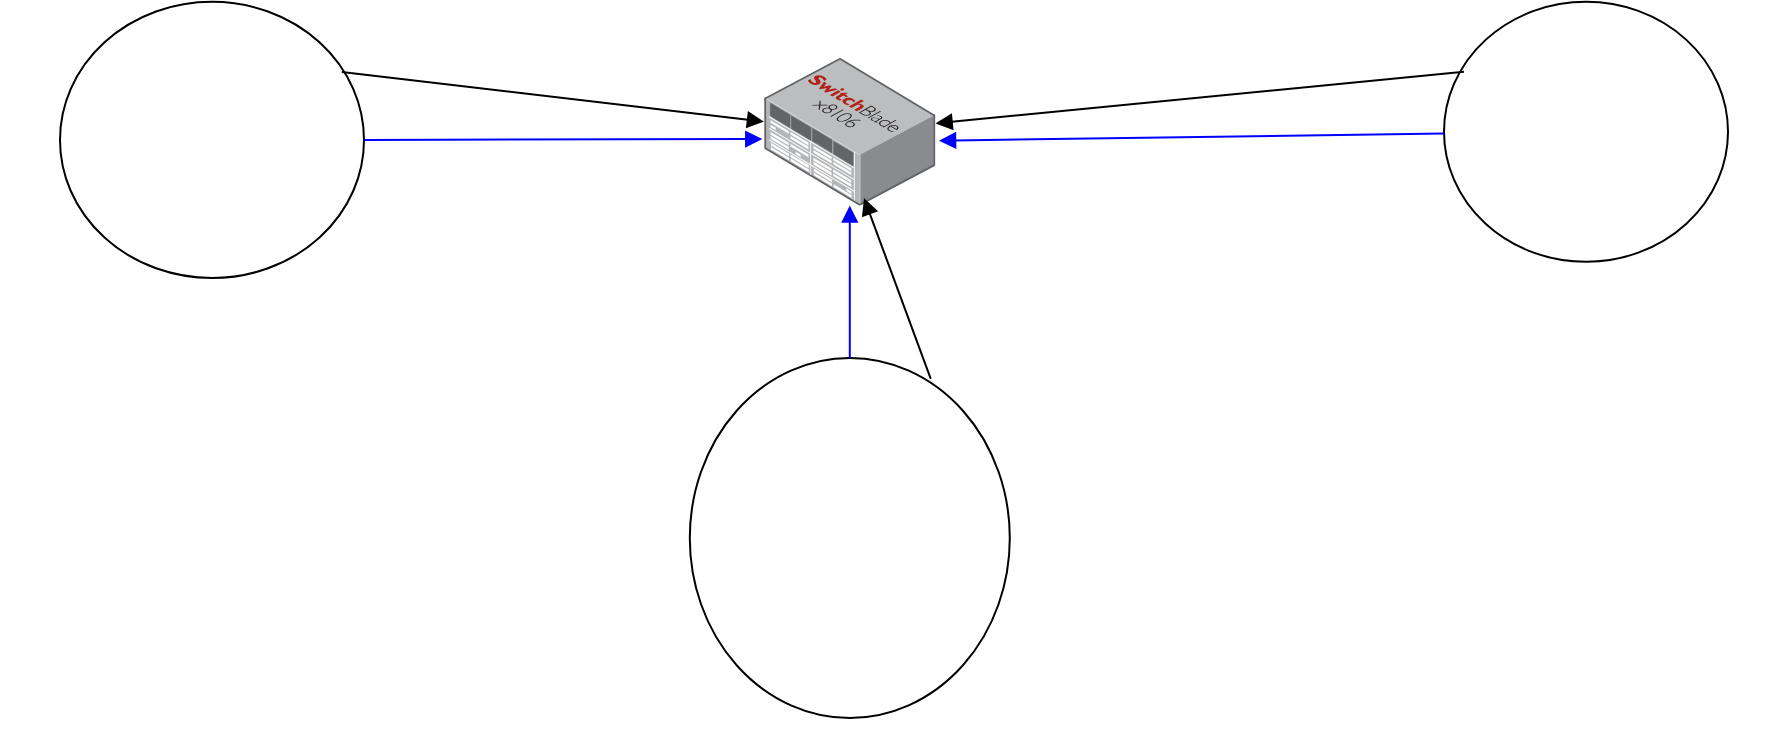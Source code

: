 <mxfile version="15.3.1" type="github">
  <diagram name="Page-1" id="822b0af5-4adb-64df-f703-e8dfc1f81529">
    <mxGraphModel dx="1185" dy="662" grid="1" gridSize="10" guides="1" tooltips="1" connect="1" arrows="1" fold="1" page="1" pageScale="1" pageWidth="1100" pageHeight="850" background="none" math="0" shadow="0">
      <root>
        <mxCell id="0" />
        <mxCell id="1" parent="0" />
        <mxCell id="7d933b09d9755ecc-13" value="" style="ellipse;whiteSpace=wrap;html=1;rounded=0;shadow=0;comic=0;strokeWidth=1;fontFamily=Verdana;" parent="1" vertex="1">
          <mxGeometry x="708" y="261.9" width="152" height="138.1" as="geometry" />
        </mxCell>
        <mxCell id="7d933b09d9755ecc-15" value="" style="ellipse;whiteSpace=wrap;html=1;rounded=0;shadow=0;comic=0;strokeWidth=1;fontFamily=Verdana;" parent="1" vertex="1">
          <mxGeometry x="1022.9" y="440" width="160" height="180" as="geometry" />
        </mxCell>
        <mxCell id="7d933b09d9755ecc-19" value="" style="ellipse;whiteSpace=wrap;html=1;rounded=0;shadow=0;comic=0;strokeWidth=1;fontFamily=Verdana;" parent="1" vertex="1">
          <mxGeometry x="1400" y="261.9" width="142" height="130" as="geometry" />
        </mxCell>
        <mxCell id="7d933b09d9755ecc-22" style="rounded=0;html=1;labelBackgroundColor=none;startArrow=none;startFill=0;endArrow=block;endFill=1;strokeColor=#0000FF;strokeWidth=1;fontFamily=Verdana;fontSize=12;entryX=1.02;entryY=0.56;entryDx=0;entryDy=0;entryPerimeter=0;" parent="1" source="7d933b09d9755ecc-19" target="X0-I0YtTu0xQLcEAmgbd-1" edge="1">
          <mxGeometry relative="1" as="geometry">
            <mxPoint x="1140" y="330" as="targetPoint" />
          </mxGeometry>
        </mxCell>
        <mxCell id="7d933b09d9755ecc-23" style="rounded=0;html=1;labelBackgroundColor=none;startArrow=none;startFill=0;endArrow=block;endFill=1;strokeColor=#0000FF;strokeWidth=1;fontFamily=Verdana;fontSize=12;entryX=-0.01;entryY=0.549;entryDx=0;entryDy=0;entryPerimeter=0;" parent="1" source="7d933b09d9755ecc-13" target="X0-I0YtTu0xQLcEAmgbd-1" edge="1">
          <mxGeometry relative="1" as="geometry">
            <mxPoint x="1108" y="327.374" as="targetPoint" />
          </mxGeometry>
        </mxCell>
        <mxCell id="7d933b09d9755ecc-29" value="" style="edgeStyle=none;rounded=0;html=1;labelBackgroundColor=none;startArrow=none;startFill=0;endArrow=block;endFill=1;strokeWidth=1;fontFamily=Verdana;fontSize=12" parent="1" target="X0-I0YtTu0xQLcEAmgbd-1" edge="1">
          <mxGeometry x="-0.195" y="-14" relative="1" as="geometry">
            <mxPoint as="offset" />
            <mxPoint x="1410" y="296.9" as="sourcePoint" />
            <mxPoint x="1170.004" y="309.8" as="targetPoint" />
          </mxGeometry>
        </mxCell>
        <mxCell id="X0-I0YtTu0xQLcEAmgbd-1" value="" style="points=[];aspect=fixed;html=1;align=center;shadow=0;dashed=0;image;image=img/lib/allied_telesis/switch/Modular_Switch_SBx8106.svg;" vertex="1" parent="1">
          <mxGeometry x="1060" y="290" width="85.8" height="73.8" as="geometry" />
        </mxCell>
        <mxCell id="X0-I0YtTu0xQLcEAmgbd-2" value="" style="shape=image;verticalLabelPosition=bottom;labelBackgroundColor=none;verticalAlign=top;aspect=fixed;imageAspect=0;image=https://e7.pngegg.com/pngimages/826/12/png-clipart-computer-icons-linux-desktop-environment-client-linux-computer-network-computer.png;" vertex="1" parent="1">
          <mxGeometry x="678" y="307.85" width="60" height="60" as="geometry" />
        </mxCell>
        <mxCell id="X0-I0YtTu0xQLcEAmgbd-3" style="rounded=0;html=1;labelBackgroundColor=none;startArrow=none;startFill=0;endArrow=block;endFill=1;strokeColor=#0000FF;strokeWidth=1;fontFamily=Verdana;fontSize=12;exitX=0.5;exitY=0;exitDx=0;exitDy=0;" edge="1" parent="1" source="7d933b09d9755ecc-15" target="X0-I0YtTu0xQLcEAmgbd-1">
          <mxGeometry relative="1" as="geometry">
            <mxPoint x="1653.003" y="382.427" as="sourcePoint" />
            <mxPoint x="1140.0" y="378.0" as="targetPoint" />
          </mxGeometry>
        </mxCell>
        <mxCell id="X0-I0YtTu0xQLcEAmgbd-4" value="" style="shape=image;verticalLabelPosition=bottom;labelBackgroundColor=none;verticalAlign=top;aspect=fixed;imageAspect=0;image=https://e7.pngegg.com/pngimages/826/12/png-clipart-computer-icons-linux-desktop-environment-client-linux-computer-network-computer.png;" vertex="1" parent="1">
          <mxGeometry x="1085.8" y="570" width="60" height="60" as="geometry" />
        </mxCell>
        <mxCell id="X0-I0YtTu0xQLcEAmgbd-5" value="" style="shape=image;verticalLabelPosition=bottom;labelBackgroundColor=none;verticalAlign=top;aspect=fixed;imageAspect=0;image=https://e7.pngegg.com/pngimages/826/12/png-clipart-computer-icons-linux-desktop-environment-client-linux-computer-network-computer.png;" vertex="1" parent="1">
          <mxGeometry x="1510" y="296.9" width="60" height="60" as="geometry" />
        </mxCell>
        <mxCell id="X0-I0YtTu0xQLcEAmgbd-6" value="" style="edgeStyle=none;rounded=0;html=1;labelBackgroundColor=none;startArrow=none;startFill=0;endArrow=block;endFill=1;strokeWidth=1;fontFamily=Verdana;fontSize=12;exitX=0.927;exitY=0.254;exitDx=0;exitDy=0;exitPerimeter=0;" edge="1" parent="1" source="7d933b09d9755ecc-13" target="X0-I0YtTu0xQLcEAmgbd-1">
          <mxGeometry x="-0.195" y="-14" relative="1" as="geometry">
            <mxPoint as="offset" />
            <mxPoint x="1088" y="284.0" as="sourcePoint" />
            <mxPoint x="1108" y="310.0" as="targetPoint" />
          </mxGeometry>
        </mxCell>
        <mxCell id="X0-I0YtTu0xQLcEAmgbd-7" value="" style="edgeStyle=none;rounded=0;html=1;labelBackgroundColor=none;startArrow=none;startFill=0;endArrow=block;endFill=1;strokeWidth=1;fontFamily=Verdana;fontSize=12;exitX=0.753;exitY=0.058;exitDx=0;exitDy=0;exitPerimeter=0;entryX=0.583;entryY=0.949;entryDx=0;entryDy=0;entryPerimeter=0;" edge="1" parent="1" source="7d933b09d9755ecc-15" target="X0-I0YtTu0xQLcEAmgbd-1">
          <mxGeometry x="-0.195" y="-14" relative="1" as="geometry">
            <mxPoint as="offset" />
            <mxPoint x="1404.2" y="387.99" as="sourcePoint" />
            <mxPoint x="1140.0" y="413.799" as="targetPoint" />
          </mxGeometry>
        </mxCell>
      </root>
    </mxGraphModel>
  </diagram>
</mxfile>

